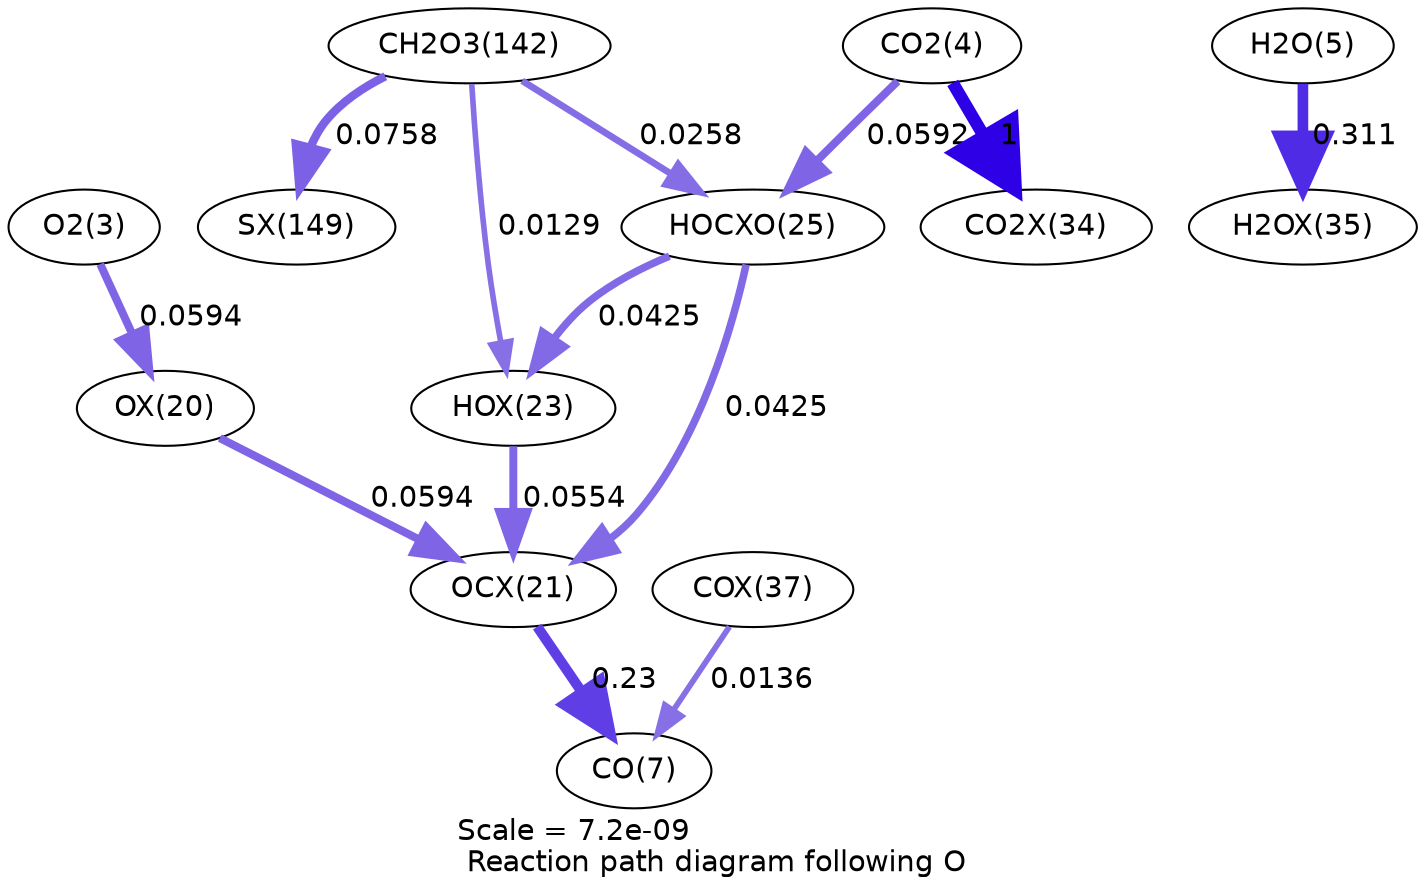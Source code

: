 digraph reaction_paths {
center=1;
s5 -> s25[fontname="Helvetica", penwidth=3.87, arrowsize=1.93, color="0.7, 0.559, 0.9"
, label=" 0.0594"];
s25 -> s26[fontname="Helvetica", penwidth=3.87, arrowsize=1.93, color="0.7, 0.559, 0.9"
, label=" 0.0594"];
s28 -> s26[fontname="Helvetica", penwidth=3.82, arrowsize=1.91, color="0.7, 0.555, 0.9"
, label=" 0.0554"];
s30 -> s28[fontname="Helvetica", penwidth=3.62, arrowsize=1.81, color="0.7, 0.542, 0.9"
, label=" 0.0425"];
s21 -> s28[fontname="Helvetica", penwidth=2.71, arrowsize=1.36, color="0.7, 0.513, 0.9"
, label=" 0.0129"];
s7 -> s35[fontname="Helvetica", penwidth=5.12, arrowsize=2.56, color="0.7, 0.811, 0.9"
, label=" 0.311"];
s26 -> s9[fontname="Helvetica", penwidth=4.89, arrowsize=2.45, color="0.7, 0.73, 0.9"
, label=" 0.23"];
s37 -> s9[fontname="Helvetica", penwidth=2.76, arrowsize=1.38, color="0.7, 0.514, 0.9"
, label=" 0.0136"];
s30 -> s26[fontname="Helvetica", penwidth=3.62, arrowsize=1.81, color="0.7, 0.542, 0.9"
, label=" 0.0425"];
s6 -> s30[fontname="Helvetica", penwidth=3.87, arrowsize=1.93, color="0.7, 0.559, 0.9"
, label=" 0.0592"];
s6 -> s34[fontname="Helvetica", penwidth=6, arrowsize=3, color="0.7, 1.5, 0.9"
, label=" 1"];
s21 -> s30[fontname="Helvetica", penwidth=3.24, arrowsize=1.62, color="0.7, 0.526, 0.9"
, label=" 0.0258"];
s21 -> s45[fontname="Helvetica", penwidth=4.05, arrowsize=2.03, color="0.7, 0.576, 0.9"
, label=" 0.0758"];
s5 [ fontname="Helvetica", label="O2(3)"];
s6 [ fontname="Helvetica", label="CO2(4)"];
s7 [ fontname="Helvetica", label="H2O(5)"];
s9 [ fontname="Helvetica", label="CO(7)"];
s21 [ fontname="Helvetica", label="CH2O3(142)"];
s25 [ fontname="Helvetica", label="OX(20)"];
s26 [ fontname="Helvetica", label="OCX(21)"];
s28 [ fontname="Helvetica", label="HOX(23)"];
s30 [ fontname="Helvetica", label="HOCXO(25)"];
s34 [ fontname="Helvetica", label="CO2X(34)"];
s35 [ fontname="Helvetica", label="H2OX(35)"];
s37 [ fontname="Helvetica", label="COX(37)"];
s45 [ fontname="Helvetica", label="SX(149)"];
 label = "Scale = 7.2e-09\l Reaction path diagram following O";
 fontname = "Helvetica";
}
